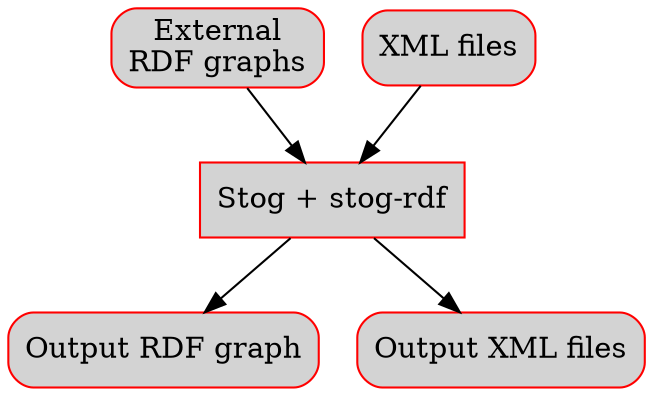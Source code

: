 digraph g {
  rankdir="TB";
  ordering="out";
  node [style="rounded,filled", shape="rect", color="red", fillcolor="lightgrey", fontcolor="black"];
  ext [ label="External\nRDF graphs" ];
  src [ label="XML files" ];
  stog [ label="Stog + stog-rdf", style="filled" ];
  out [ label="Output XML files"];
  outrdf [ label="Output RDF graph"];

  ext -> stog ;
  src -> stog ;
  stog -> outrdf ;
  stog -> out ;
}